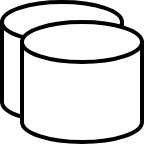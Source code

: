 <mxfile version="26.0.4">
  <diagram name="Page-1" id="IfTJkdVhKu2yQKeLaIpy">
    <mxGraphModel dx="1434" dy="795" grid="1" gridSize="10" guides="1" tooltips="1" connect="1" arrows="1" fold="1" page="1" pageScale="1" pageWidth="850" pageHeight="1100" math="0" shadow="0">
      <root>
        <mxCell id="0" />
        <mxCell id="1" parent="0" />
        <mxCell id="grBL4Wgiot9B0e3Fh1vQ-1" value="" style="strokeWidth=2;html=1;shape=mxgraph.flowchart.database;whiteSpace=wrap;" vertex="1" parent="1">
          <mxGeometry x="590" y="250" width="60" height="60" as="geometry" />
        </mxCell>
        <mxCell id="grBL4Wgiot9B0e3Fh1vQ-2" value="" style="strokeWidth=2;html=1;shape=mxgraph.flowchart.database;whiteSpace=wrap;" vertex="1" parent="1">
          <mxGeometry x="600" y="260" width="60" height="60" as="geometry" />
        </mxCell>
      </root>
    </mxGraphModel>
  </diagram>
</mxfile>
